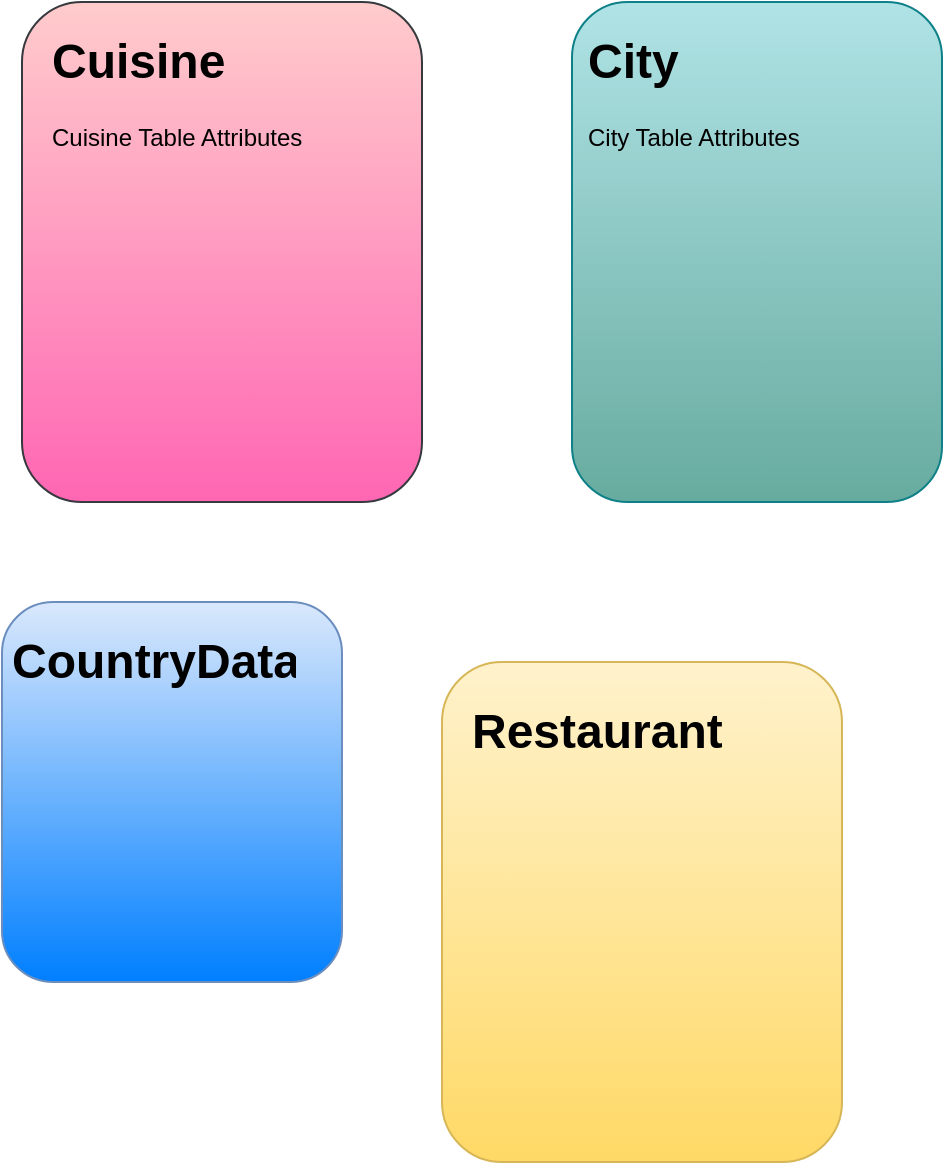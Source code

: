 <mxfile version="14.5.0" type="gitlab">
  <diagram id="JgNja9hiJComwc5C3hM6" name="Page-1">
    <mxGraphModel dx="558" dy="744" grid="1" gridSize="10" guides="1" tooltips="1" connect="1" arrows="1" fold="1" page="1" pageScale="1" pageWidth="850" pageHeight="1100" math="0" shadow="0">
      <root>
        <mxCell id="0" />
        <mxCell id="1" parent="0" />
        <mxCell id="G5MLiU9EDqKhmN2XC5zn-6" value="" style="rounded=1;whiteSpace=wrap;html=1;fillColor=#ffcccc;strokeColor=#36393d;gradientColor=#FF66B3;" vertex="1" parent="1">
          <mxGeometry x="90" y="350" width="200" height="250" as="geometry" />
        </mxCell>
        <mxCell id="G5MLiU9EDqKhmN2XC5zn-7" value="" style="rounded=1;whiteSpace=wrap;html=1;fillColor=#b0e3e6;strokeColor=#0e8088;gradientColor=#67AB9F;" vertex="1" parent="1">
          <mxGeometry x="365" y="350" width="185" height="250" as="geometry" />
        </mxCell>
        <mxCell id="G5MLiU9EDqKhmN2XC5zn-8" value="" style="rounded=1;whiteSpace=wrap;html=1;fillColor=#fff2cc;strokeColor=#d6b656;gradientColor=#ffd966;" vertex="1" parent="1">
          <mxGeometry x="300" y="680" width="200" height="250" as="geometry" />
        </mxCell>
        <mxCell id="G5MLiU9EDqKhmN2XC5zn-9" value="" style="rounded=1;whiteSpace=wrap;html=1;fillColor=#dae8fc;strokeColor=#6c8ebf;gradientColor=#007FFF;" vertex="1" parent="1">
          <mxGeometry x="80" y="650" width="170" height="190" as="geometry" />
        </mxCell>
        <mxCell id="G5MLiU9EDqKhmN2XC5zn-10" value="&lt;h1&gt;Cuisine&lt;/h1&gt;&lt;p&gt;Cuisine Table Attributes&lt;/p&gt;" style="text;html=1;strokeColor=none;fillColor=none;spacing=5;spacingTop=-20;whiteSpace=wrap;overflow=hidden;rounded=0;" vertex="1" parent="1">
          <mxGeometry x="100" y="360" width="180" height="220" as="geometry" />
        </mxCell>
        <mxCell id="G5MLiU9EDqKhmN2XC5zn-11" value="&lt;h1&gt;City&lt;/h1&gt;&lt;div&gt;City Table Attributes&lt;/div&gt;" style="text;html=1;strokeColor=none;fillColor=none;spacing=5;spacingTop=-20;whiteSpace=wrap;overflow=hidden;rounded=0;" vertex="1" parent="1">
          <mxGeometry x="367.5" y="360" width="180" height="220" as="geometry" />
        </mxCell>
        <mxCell id="G5MLiU9EDqKhmN2XC5zn-12" value="&lt;h1&gt;Restaurant&lt;/h1&gt;" style="text;html=1;strokeColor=none;fillColor=none;spacing=5;spacingTop=-20;whiteSpace=wrap;overflow=hidden;rounded=0;" vertex="1" parent="1">
          <mxGeometry x="310" y="695" width="180" height="220" as="geometry" />
        </mxCell>
        <mxCell id="G5MLiU9EDqKhmN2XC5zn-13" value="&lt;h1&gt;CountryData&lt;/h1&gt;" style="text;html=1;strokeColor=none;fillColor=none;spacing=5;spacingTop=-20;whiteSpace=wrap;overflow=hidden;rounded=0;" vertex="1" parent="1">
          <mxGeometry x="80" y="660" width="150" height="170" as="geometry" />
        </mxCell>
      </root>
    </mxGraphModel>
  </diagram>
</mxfile>
